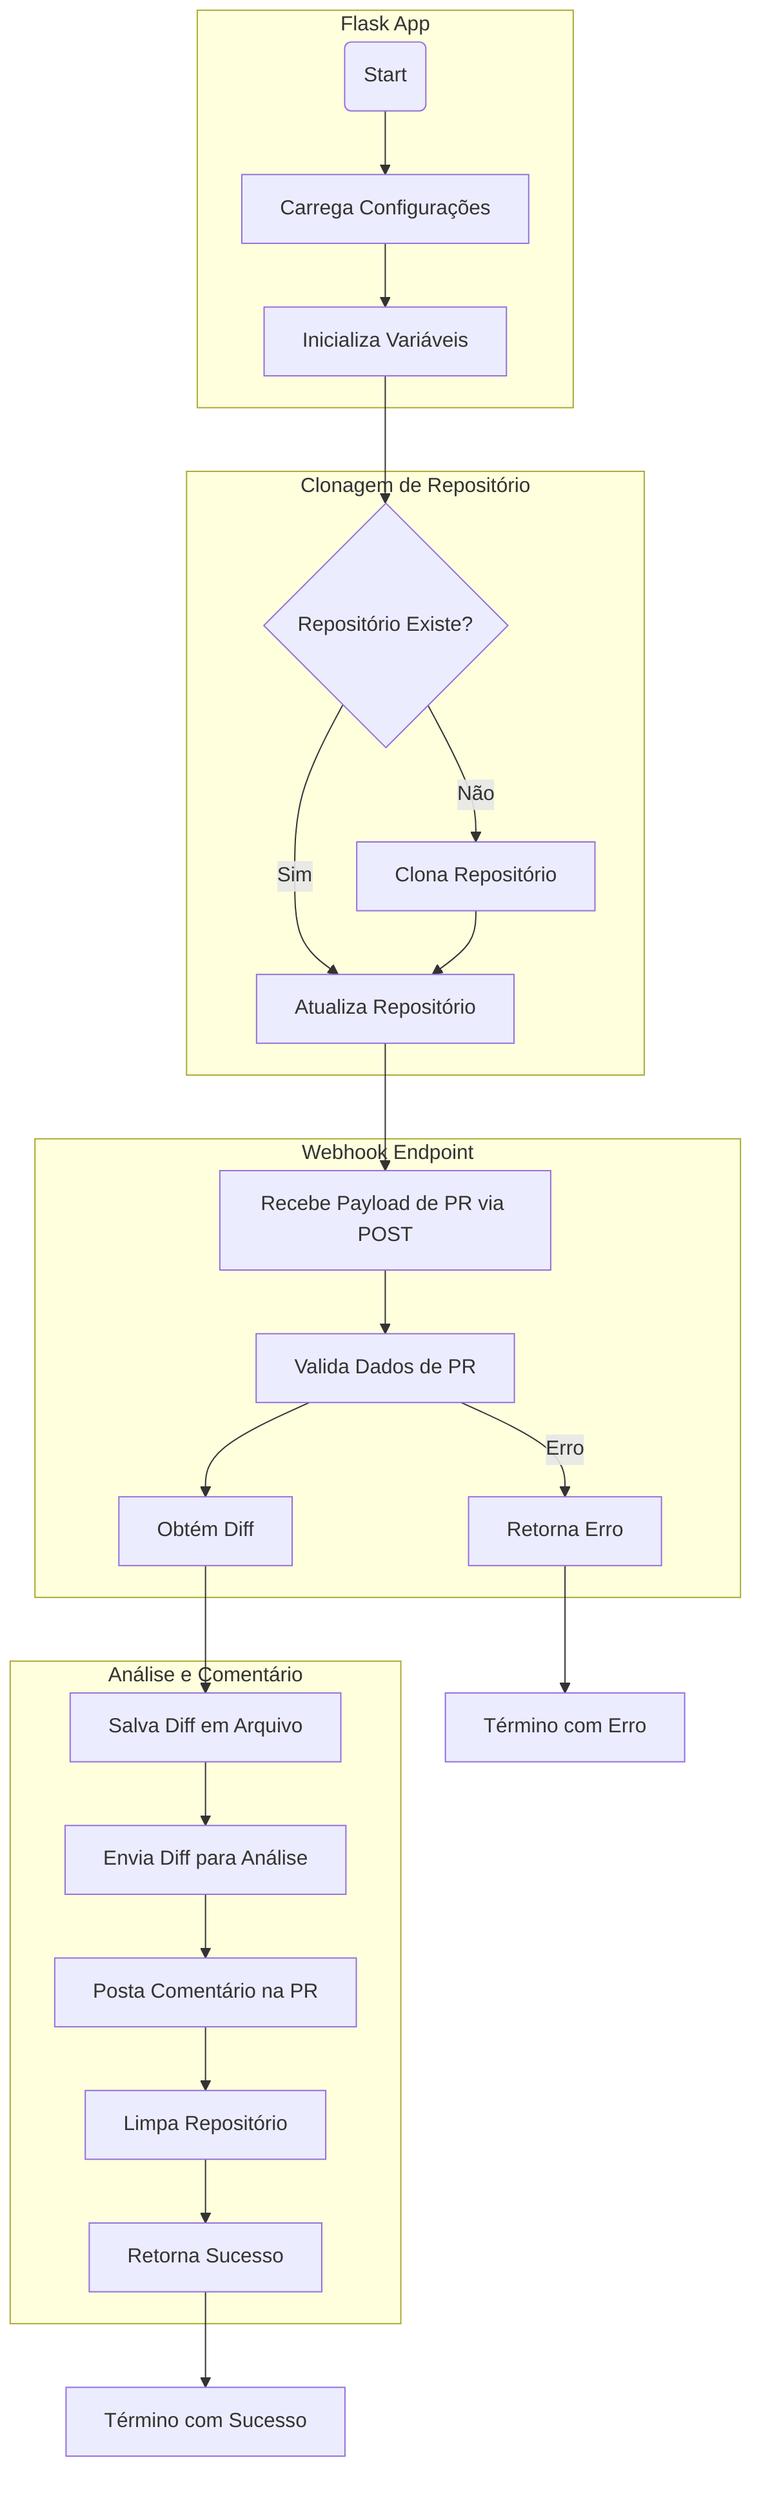 graph TD;

    subgraph Flask App
        start1(Start) --> A[Carrega Configurações]
        A --> B[Inicializa Variáveis]
    end

    subgraph Clonagem de Repositório
        B --> C1{Repositório Existe?}
        C1 -->|Sim| D1[Atualiza Repositório]
        C1 -->|Não| E1[Clona Repositório]
        E1 --> D1
    end

    subgraph Webhook Endpoint
        D1 --> F1[Recebe Payload de PR via POST]
        F1 --> G1[Valida Dados de PR]
        G1 -->|Erro| Z1[Retorna Erro]
        G1 --> H1[Obtém Diff]
    end

    subgraph Análise e Comentário
        H1 --> I1[Salva Diff em Arquivo]
        I1 --> J1[Envia Diff para Análise]
        J1 --> K1[Posta Comentário na PR]
        K1 --> L1[Limpa Repositório]
        L1 --> M1[Retorna Sucesso]
    end
    
    Z1 --> end1[Término com Erro]
    M1 --> end2[Término com Sucesso]